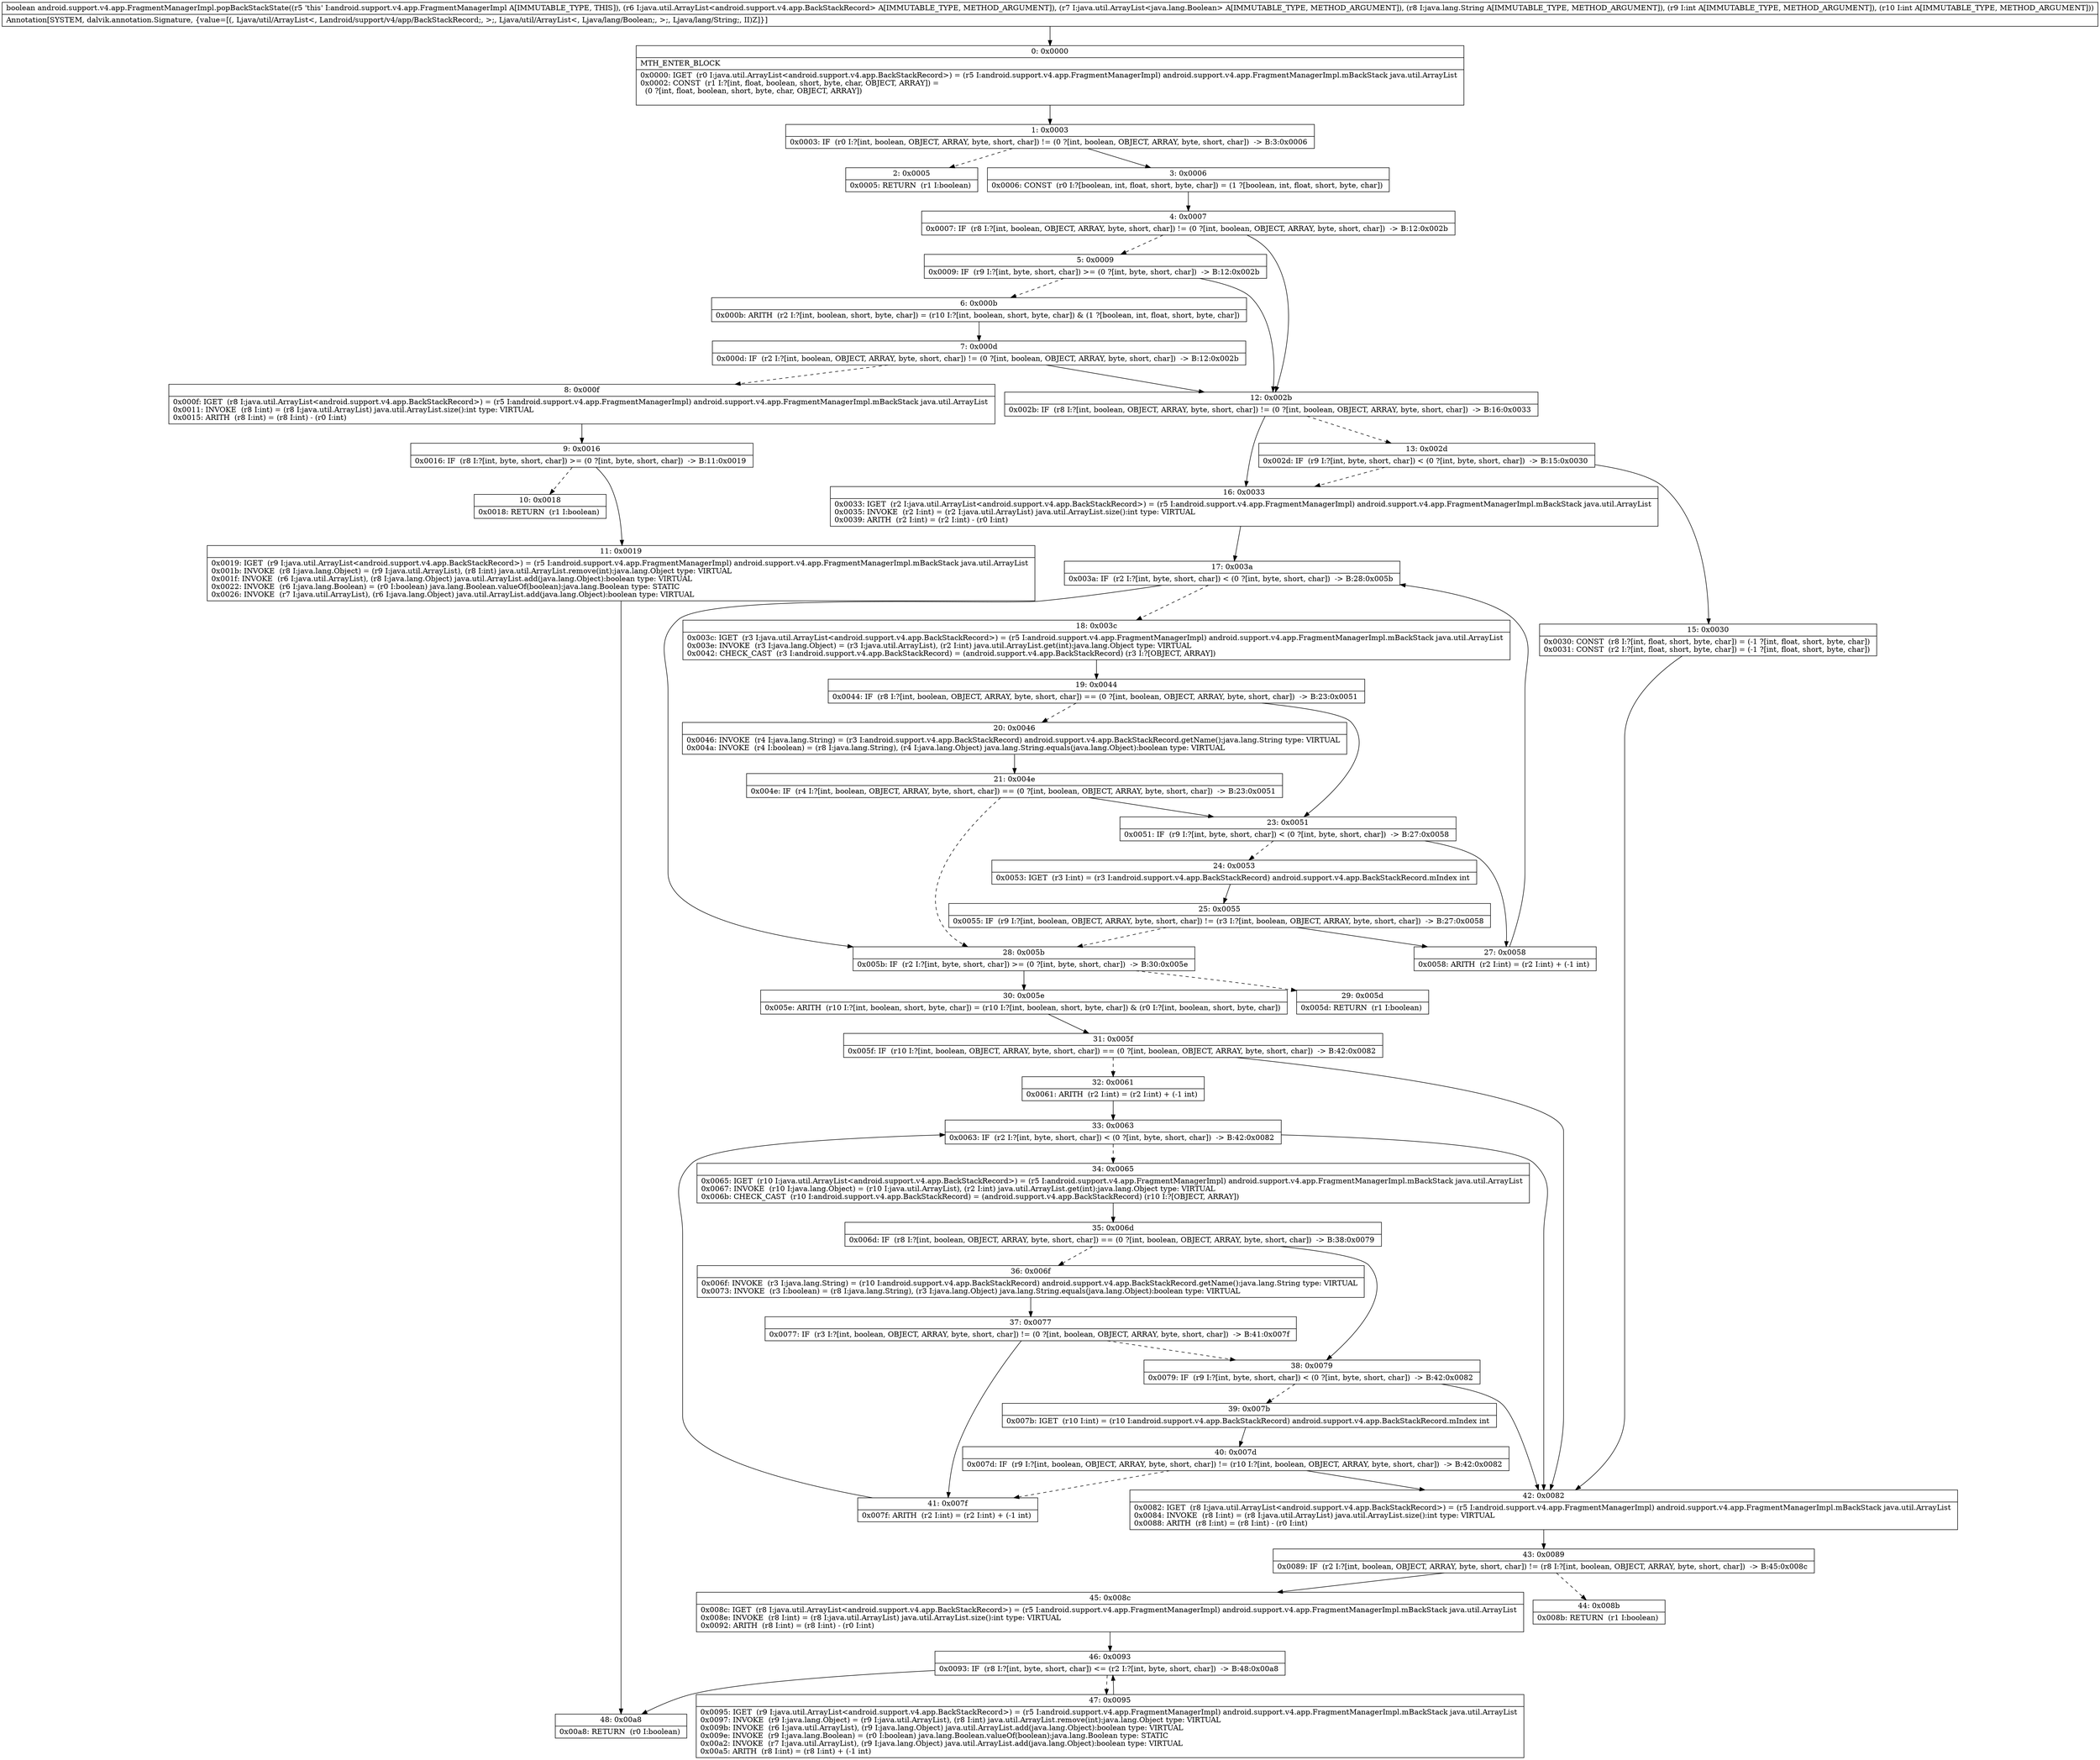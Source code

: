 digraph "CFG forandroid.support.v4.app.FragmentManagerImpl.popBackStackState(Ljava\/util\/ArrayList;Ljava\/util\/ArrayList;Ljava\/lang\/String;II)Z" {
Node_0 [shape=record,label="{0\:\ 0x0000|MTH_ENTER_BLOCK\l|0x0000: IGET  (r0 I:java.util.ArrayList\<android.support.v4.app.BackStackRecord\>) = (r5 I:android.support.v4.app.FragmentManagerImpl) android.support.v4.app.FragmentManagerImpl.mBackStack java.util.ArrayList \l0x0002: CONST  (r1 I:?[int, float, boolean, short, byte, char, OBJECT, ARRAY]) = \l  (0 ?[int, float, boolean, short, byte, char, OBJECT, ARRAY])\l \l}"];
Node_1 [shape=record,label="{1\:\ 0x0003|0x0003: IF  (r0 I:?[int, boolean, OBJECT, ARRAY, byte, short, char]) != (0 ?[int, boolean, OBJECT, ARRAY, byte, short, char])  \-\> B:3:0x0006 \l}"];
Node_2 [shape=record,label="{2\:\ 0x0005|0x0005: RETURN  (r1 I:boolean) \l}"];
Node_3 [shape=record,label="{3\:\ 0x0006|0x0006: CONST  (r0 I:?[boolean, int, float, short, byte, char]) = (1 ?[boolean, int, float, short, byte, char]) \l}"];
Node_4 [shape=record,label="{4\:\ 0x0007|0x0007: IF  (r8 I:?[int, boolean, OBJECT, ARRAY, byte, short, char]) != (0 ?[int, boolean, OBJECT, ARRAY, byte, short, char])  \-\> B:12:0x002b \l}"];
Node_5 [shape=record,label="{5\:\ 0x0009|0x0009: IF  (r9 I:?[int, byte, short, char]) \>= (0 ?[int, byte, short, char])  \-\> B:12:0x002b \l}"];
Node_6 [shape=record,label="{6\:\ 0x000b|0x000b: ARITH  (r2 I:?[int, boolean, short, byte, char]) = (r10 I:?[int, boolean, short, byte, char]) & (1 ?[boolean, int, float, short, byte, char]) \l}"];
Node_7 [shape=record,label="{7\:\ 0x000d|0x000d: IF  (r2 I:?[int, boolean, OBJECT, ARRAY, byte, short, char]) != (0 ?[int, boolean, OBJECT, ARRAY, byte, short, char])  \-\> B:12:0x002b \l}"];
Node_8 [shape=record,label="{8\:\ 0x000f|0x000f: IGET  (r8 I:java.util.ArrayList\<android.support.v4.app.BackStackRecord\>) = (r5 I:android.support.v4.app.FragmentManagerImpl) android.support.v4.app.FragmentManagerImpl.mBackStack java.util.ArrayList \l0x0011: INVOKE  (r8 I:int) = (r8 I:java.util.ArrayList) java.util.ArrayList.size():int type: VIRTUAL \l0x0015: ARITH  (r8 I:int) = (r8 I:int) \- (r0 I:int) \l}"];
Node_9 [shape=record,label="{9\:\ 0x0016|0x0016: IF  (r8 I:?[int, byte, short, char]) \>= (0 ?[int, byte, short, char])  \-\> B:11:0x0019 \l}"];
Node_10 [shape=record,label="{10\:\ 0x0018|0x0018: RETURN  (r1 I:boolean) \l}"];
Node_11 [shape=record,label="{11\:\ 0x0019|0x0019: IGET  (r9 I:java.util.ArrayList\<android.support.v4.app.BackStackRecord\>) = (r5 I:android.support.v4.app.FragmentManagerImpl) android.support.v4.app.FragmentManagerImpl.mBackStack java.util.ArrayList \l0x001b: INVOKE  (r8 I:java.lang.Object) = (r9 I:java.util.ArrayList), (r8 I:int) java.util.ArrayList.remove(int):java.lang.Object type: VIRTUAL \l0x001f: INVOKE  (r6 I:java.util.ArrayList), (r8 I:java.lang.Object) java.util.ArrayList.add(java.lang.Object):boolean type: VIRTUAL \l0x0022: INVOKE  (r6 I:java.lang.Boolean) = (r0 I:boolean) java.lang.Boolean.valueOf(boolean):java.lang.Boolean type: STATIC \l0x0026: INVOKE  (r7 I:java.util.ArrayList), (r6 I:java.lang.Object) java.util.ArrayList.add(java.lang.Object):boolean type: VIRTUAL \l}"];
Node_12 [shape=record,label="{12\:\ 0x002b|0x002b: IF  (r8 I:?[int, boolean, OBJECT, ARRAY, byte, short, char]) != (0 ?[int, boolean, OBJECT, ARRAY, byte, short, char])  \-\> B:16:0x0033 \l}"];
Node_13 [shape=record,label="{13\:\ 0x002d|0x002d: IF  (r9 I:?[int, byte, short, char]) \< (0 ?[int, byte, short, char])  \-\> B:15:0x0030 \l}"];
Node_15 [shape=record,label="{15\:\ 0x0030|0x0030: CONST  (r8 I:?[int, float, short, byte, char]) = (\-1 ?[int, float, short, byte, char]) \l0x0031: CONST  (r2 I:?[int, float, short, byte, char]) = (\-1 ?[int, float, short, byte, char]) \l}"];
Node_16 [shape=record,label="{16\:\ 0x0033|0x0033: IGET  (r2 I:java.util.ArrayList\<android.support.v4.app.BackStackRecord\>) = (r5 I:android.support.v4.app.FragmentManagerImpl) android.support.v4.app.FragmentManagerImpl.mBackStack java.util.ArrayList \l0x0035: INVOKE  (r2 I:int) = (r2 I:java.util.ArrayList) java.util.ArrayList.size():int type: VIRTUAL \l0x0039: ARITH  (r2 I:int) = (r2 I:int) \- (r0 I:int) \l}"];
Node_17 [shape=record,label="{17\:\ 0x003a|0x003a: IF  (r2 I:?[int, byte, short, char]) \< (0 ?[int, byte, short, char])  \-\> B:28:0x005b \l}"];
Node_18 [shape=record,label="{18\:\ 0x003c|0x003c: IGET  (r3 I:java.util.ArrayList\<android.support.v4.app.BackStackRecord\>) = (r5 I:android.support.v4.app.FragmentManagerImpl) android.support.v4.app.FragmentManagerImpl.mBackStack java.util.ArrayList \l0x003e: INVOKE  (r3 I:java.lang.Object) = (r3 I:java.util.ArrayList), (r2 I:int) java.util.ArrayList.get(int):java.lang.Object type: VIRTUAL \l0x0042: CHECK_CAST  (r3 I:android.support.v4.app.BackStackRecord) = (android.support.v4.app.BackStackRecord) (r3 I:?[OBJECT, ARRAY]) \l}"];
Node_19 [shape=record,label="{19\:\ 0x0044|0x0044: IF  (r8 I:?[int, boolean, OBJECT, ARRAY, byte, short, char]) == (0 ?[int, boolean, OBJECT, ARRAY, byte, short, char])  \-\> B:23:0x0051 \l}"];
Node_20 [shape=record,label="{20\:\ 0x0046|0x0046: INVOKE  (r4 I:java.lang.String) = (r3 I:android.support.v4.app.BackStackRecord) android.support.v4.app.BackStackRecord.getName():java.lang.String type: VIRTUAL \l0x004a: INVOKE  (r4 I:boolean) = (r8 I:java.lang.String), (r4 I:java.lang.Object) java.lang.String.equals(java.lang.Object):boolean type: VIRTUAL \l}"];
Node_21 [shape=record,label="{21\:\ 0x004e|0x004e: IF  (r4 I:?[int, boolean, OBJECT, ARRAY, byte, short, char]) == (0 ?[int, boolean, OBJECT, ARRAY, byte, short, char])  \-\> B:23:0x0051 \l}"];
Node_23 [shape=record,label="{23\:\ 0x0051|0x0051: IF  (r9 I:?[int, byte, short, char]) \< (0 ?[int, byte, short, char])  \-\> B:27:0x0058 \l}"];
Node_24 [shape=record,label="{24\:\ 0x0053|0x0053: IGET  (r3 I:int) = (r3 I:android.support.v4.app.BackStackRecord) android.support.v4.app.BackStackRecord.mIndex int \l}"];
Node_25 [shape=record,label="{25\:\ 0x0055|0x0055: IF  (r9 I:?[int, boolean, OBJECT, ARRAY, byte, short, char]) != (r3 I:?[int, boolean, OBJECT, ARRAY, byte, short, char])  \-\> B:27:0x0058 \l}"];
Node_27 [shape=record,label="{27\:\ 0x0058|0x0058: ARITH  (r2 I:int) = (r2 I:int) + (\-1 int) \l}"];
Node_28 [shape=record,label="{28\:\ 0x005b|0x005b: IF  (r2 I:?[int, byte, short, char]) \>= (0 ?[int, byte, short, char])  \-\> B:30:0x005e \l}"];
Node_29 [shape=record,label="{29\:\ 0x005d|0x005d: RETURN  (r1 I:boolean) \l}"];
Node_30 [shape=record,label="{30\:\ 0x005e|0x005e: ARITH  (r10 I:?[int, boolean, short, byte, char]) = (r10 I:?[int, boolean, short, byte, char]) & (r0 I:?[int, boolean, short, byte, char]) \l}"];
Node_31 [shape=record,label="{31\:\ 0x005f|0x005f: IF  (r10 I:?[int, boolean, OBJECT, ARRAY, byte, short, char]) == (0 ?[int, boolean, OBJECT, ARRAY, byte, short, char])  \-\> B:42:0x0082 \l}"];
Node_32 [shape=record,label="{32\:\ 0x0061|0x0061: ARITH  (r2 I:int) = (r2 I:int) + (\-1 int) \l}"];
Node_33 [shape=record,label="{33\:\ 0x0063|0x0063: IF  (r2 I:?[int, byte, short, char]) \< (0 ?[int, byte, short, char])  \-\> B:42:0x0082 \l}"];
Node_34 [shape=record,label="{34\:\ 0x0065|0x0065: IGET  (r10 I:java.util.ArrayList\<android.support.v4.app.BackStackRecord\>) = (r5 I:android.support.v4.app.FragmentManagerImpl) android.support.v4.app.FragmentManagerImpl.mBackStack java.util.ArrayList \l0x0067: INVOKE  (r10 I:java.lang.Object) = (r10 I:java.util.ArrayList), (r2 I:int) java.util.ArrayList.get(int):java.lang.Object type: VIRTUAL \l0x006b: CHECK_CAST  (r10 I:android.support.v4.app.BackStackRecord) = (android.support.v4.app.BackStackRecord) (r10 I:?[OBJECT, ARRAY]) \l}"];
Node_35 [shape=record,label="{35\:\ 0x006d|0x006d: IF  (r8 I:?[int, boolean, OBJECT, ARRAY, byte, short, char]) == (0 ?[int, boolean, OBJECT, ARRAY, byte, short, char])  \-\> B:38:0x0079 \l}"];
Node_36 [shape=record,label="{36\:\ 0x006f|0x006f: INVOKE  (r3 I:java.lang.String) = (r10 I:android.support.v4.app.BackStackRecord) android.support.v4.app.BackStackRecord.getName():java.lang.String type: VIRTUAL \l0x0073: INVOKE  (r3 I:boolean) = (r8 I:java.lang.String), (r3 I:java.lang.Object) java.lang.String.equals(java.lang.Object):boolean type: VIRTUAL \l}"];
Node_37 [shape=record,label="{37\:\ 0x0077|0x0077: IF  (r3 I:?[int, boolean, OBJECT, ARRAY, byte, short, char]) != (0 ?[int, boolean, OBJECT, ARRAY, byte, short, char])  \-\> B:41:0x007f \l}"];
Node_38 [shape=record,label="{38\:\ 0x0079|0x0079: IF  (r9 I:?[int, byte, short, char]) \< (0 ?[int, byte, short, char])  \-\> B:42:0x0082 \l}"];
Node_39 [shape=record,label="{39\:\ 0x007b|0x007b: IGET  (r10 I:int) = (r10 I:android.support.v4.app.BackStackRecord) android.support.v4.app.BackStackRecord.mIndex int \l}"];
Node_40 [shape=record,label="{40\:\ 0x007d|0x007d: IF  (r9 I:?[int, boolean, OBJECT, ARRAY, byte, short, char]) != (r10 I:?[int, boolean, OBJECT, ARRAY, byte, short, char])  \-\> B:42:0x0082 \l}"];
Node_41 [shape=record,label="{41\:\ 0x007f|0x007f: ARITH  (r2 I:int) = (r2 I:int) + (\-1 int) \l}"];
Node_42 [shape=record,label="{42\:\ 0x0082|0x0082: IGET  (r8 I:java.util.ArrayList\<android.support.v4.app.BackStackRecord\>) = (r5 I:android.support.v4.app.FragmentManagerImpl) android.support.v4.app.FragmentManagerImpl.mBackStack java.util.ArrayList \l0x0084: INVOKE  (r8 I:int) = (r8 I:java.util.ArrayList) java.util.ArrayList.size():int type: VIRTUAL \l0x0088: ARITH  (r8 I:int) = (r8 I:int) \- (r0 I:int) \l}"];
Node_43 [shape=record,label="{43\:\ 0x0089|0x0089: IF  (r2 I:?[int, boolean, OBJECT, ARRAY, byte, short, char]) != (r8 I:?[int, boolean, OBJECT, ARRAY, byte, short, char])  \-\> B:45:0x008c \l}"];
Node_44 [shape=record,label="{44\:\ 0x008b|0x008b: RETURN  (r1 I:boolean) \l}"];
Node_45 [shape=record,label="{45\:\ 0x008c|0x008c: IGET  (r8 I:java.util.ArrayList\<android.support.v4.app.BackStackRecord\>) = (r5 I:android.support.v4.app.FragmentManagerImpl) android.support.v4.app.FragmentManagerImpl.mBackStack java.util.ArrayList \l0x008e: INVOKE  (r8 I:int) = (r8 I:java.util.ArrayList) java.util.ArrayList.size():int type: VIRTUAL \l0x0092: ARITH  (r8 I:int) = (r8 I:int) \- (r0 I:int) \l}"];
Node_46 [shape=record,label="{46\:\ 0x0093|0x0093: IF  (r8 I:?[int, byte, short, char]) \<= (r2 I:?[int, byte, short, char])  \-\> B:48:0x00a8 \l}"];
Node_47 [shape=record,label="{47\:\ 0x0095|0x0095: IGET  (r9 I:java.util.ArrayList\<android.support.v4.app.BackStackRecord\>) = (r5 I:android.support.v4.app.FragmentManagerImpl) android.support.v4.app.FragmentManagerImpl.mBackStack java.util.ArrayList \l0x0097: INVOKE  (r9 I:java.lang.Object) = (r9 I:java.util.ArrayList), (r8 I:int) java.util.ArrayList.remove(int):java.lang.Object type: VIRTUAL \l0x009b: INVOKE  (r6 I:java.util.ArrayList), (r9 I:java.lang.Object) java.util.ArrayList.add(java.lang.Object):boolean type: VIRTUAL \l0x009e: INVOKE  (r9 I:java.lang.Boolean) = (r0 I:boolean) java.lang.Boolean.valueOf(boolean):java.lang.Boolean type: STATIC \l0x00a2: INVOKE  (r7 I:java.util.ArrayList), (r9 I:java.lang.Object) java.util.ArrayList.add(java.lang.Object):boolean type: VIRTUAL \l0x00a5: ARITH  (r8 I:int) = (r8 I:int) + (\-1 int) \l}"];
Node_48 [shape=record,label="{48\:\ 0x00a8|0x00a8: RETURN  (r0 I:boolean) \l}"];
MethodNode[shape=record,label="{boolean android.support.v4.app.FragmentManagerImpl.popBackStackState((r5 'this' I:android.support.v4.app.FragmentManagerImpl A[IMMUTABLE_TYPE, THIS]), (r6 I:java.util.ArrayList\<android.support.v4.app.BackStackRecord\> A[IMMUTABLE_TYPE, METHOD_ARGUMENT]), (r7 I:java.util.ArrayList\<java.lang.Boolean\> A[IMMUTABLE_TYPE, METHOD_ARGUMENT]), (r8 I:java.lang.String A[IMMUTABLE_TYPE, METHOD_ARGUMENT]), (r9 I:int A[IMMUTABLE_TYPE, METHOD_ARGUMENT]), (r10 I:int A[IMMUTABLE_TYPE, METHOD_ARGUMENT]))  | Annotation[SYSTEM, dalvik.annotation.Signature, \{value=[(, Ljava\/util\/ArrayList\<, Landroid\/support\/v4\/app\/BackStackRecord;, \>;, Ljava\/util\/ArrayList\<, Ljava\/lang\/Boolean;, \>;, Ljava\/lang\/String;, II)Z]\}]\l}"];
MethodNode -> Node_0;
Node_0 -> Node_1;
Node_1 -> Node_2[style=dashed];
Node_1 -> Node_3;
Node_3 -> Node_4;
Node_4 -> Node_5[style=dashed];
Node_4 -> Node_12;
Node_5 -> Node_6[style=dashed];
Node_5 -> Node_12;
Node_6 -> Node_7;
Node_7 -> Node_8[style=dashed];
Node_7 -> Node_12;
Node_8 -> Node_9;
Node_9 -> Node_10[style=dashed];
Node_9 -> Node_11;
Node_11 -> Node_48;
Node_12 -> Node_13[style=dashed];
Node_12 -> Node_16;
Node_13 -> Node_15;
Node_13 -> Node_16[style=dashed];
Node_15 -> Node_42;
Node_16 -> Node_17;
Node_17 -> Node_18[style=dashed];
Node_17 -> Node_28;
Node_18 -> Node_19;
Node_19 -> Node_20[style=dashed];
Node_19 -> Node_23;
Node_20 -> Node_21;
Node_21 -> Node_23;
Node_21 -> Node_28[style=dashed];
Node_23 -> Node_24[style=dashed];
Node_23 -> Node_27;
Node_24 -> Node_25;
Node_25 -> Node_27;
Node_25 -> Node_28[style=dashed];
Node_27 -> Node_17;
Node_28 -> Node_29[style=dashed];
Node_28 -> Node_30;
Node_30 -> Node_31;
Node_31 -> Node_32[style=dashed];
Node_31 -> Node_42;
Node_32 -> Node_33;
Node_33 -> Node_34[style=dashed];
Node_33 -> Node_42;
Node_34 -> Node_35;
Node_35 -> Node_36[style=dashed];
Node_35 -> Node_38;
Node_36 -> Node_37;
Node_37 -> Node_38[style=dashed];
Node_37 -> Node_41;
Node_38 -> Node_39[style=dashed];
Node_38 -> Node_42;
Node_39 -> Node_40;
Node_40 -> Node_41[style=dashed];
Node_40 -> Node_42;
Node_41 -> Node_33;
Node_42 -> Node_43;
Node_43 -> Node_44[style=dashed];
Node_43 -> Node_45;
Node_45 -> Node_46;
Node_46 -> Node_47[style=dashed];
Node_46 -> Node_48;
Node_47 -> Node_46;
}

